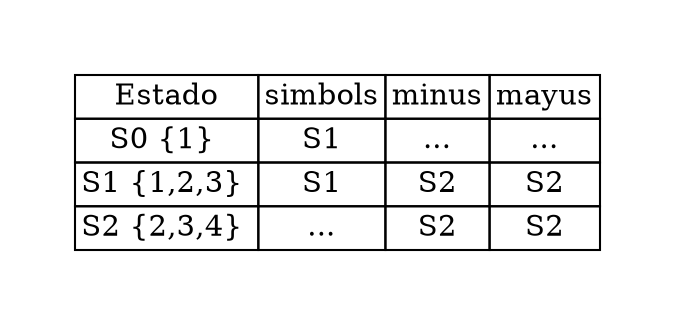 digraph G{
graph [pad="0.5", nodesep="0.5", ranksep="2"];
node [shape=plain]
rankdir=LR;
Foo [label=< <table border="0" cellborder="1" cellspacing="0"> <tr><td>Estado</td><td>simbols</td><td>minus</td><td>mayus</td></tr><tr><td>S0 {1} </td><td>S1</td><td>...</td><td>...</td></tr><tr><td>S1 {1,2,3} </td><td>S1</td><td>S2</td><td>S2</td></tr><tr><td>S2 {2,3,4} </td><td>...</td><td>S2</td><td>S2</td></tr></table>>];
}

